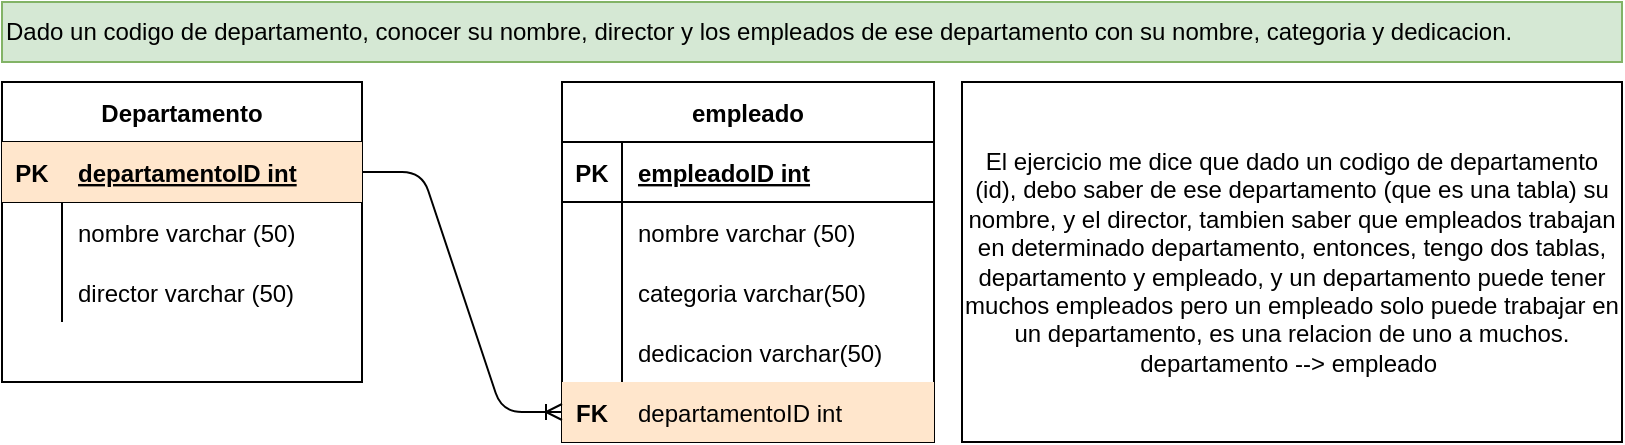 <mxfile version="15.0.4" type="google"><diagram id="ZShlLWiItQsaAWtRZUdH" name="Page-1"><mxGraphModel dx="868" dy="460" grid="1" gridSize="10" guides="1" tooltips="1" connect="1" arrows="1" fold="1" page="1" pageScale="1" pageWidth="827" pageHeight="1169" background="none" math="0" shadow="0"><root><mxCell id="0"/><mxCell id="1" parent="0"/><mxCell id="amr3wcFDNNcTpxJ2HT-3-65" value="Departamento" style="shape=table;startSize=30;container=1;collapsible=1;childLayout=tableLayout;fixedRows=1;rowLines=0;fontStyle=1;align=center;resizeLast=1;" parent="1" vertex="1"><mxGeometry x="10" y="50" width="180" height="150" as="geometry"/></mxCell><mxCell id="amr3wcFDNNcTpxJ2HT-3-66" value="" style="shape=partialRectangle;collapsible=0;dropTarget=0;pointerEvents=0;fillColor=none;top=0;left=0;bottom=1;right=0;points=[[0,0.5],[1,0.5]];portConstraint=eastwest;" parent="amr3wcFDNNcTpxJ2HT-3-65" vertex="1"><mxGeometry y="30" width="180" height="30" as="geometry"/></mxCell><mxCell id="amr3wcFDNNcTpxJ2HT-3-67" value="PK" style="shape=partialRectangle;connectable=0;fillColor=#ffe6cc;top=0;left=0;bottom=0;right=0;fontStyle=1;overflow=hidden;strokeColor=#d79b00;" parent="amr3wcFDNNcTpxJ2HT-3-66" vertex="1"><mxGeometry width="30" height="30" as="geometry"/></mxCell><mxCell id="amr3wcFDNNcTpxJ2HT-3-68" value="departamentoID int" style="shape=partialRectangle;connectable=0;fillColor=#ffe6cc;top=0;left=0;bottom=0;right=0;align=left;spacingLeft=6;fontStyle=5;overflow=hidden;strokeColor=#d79b00;" parent="amr3wcFDNNcTpxJ2HT-3-66" vertex="1"><mxGeometry x="30" width="150" height="30" as="geometry"/></mxCell><mxCell id="amr3wcFDNNcTpxJ2HT-3-69" value="" style="shape=partialRectangle;collapsible=0;dropTarget=0;pointerEvents=0;fillColor=none;top=0;left=0;bottom=0;right=0;points=[[0,0.5],[1,0.5]];portConstraint=eastwest;" parent="amr3wcFDNNcTpxJ2HT-3-65" vertex="1"><mxGeometry y="60" width="180" height="30" as="geometry"/></mxCell><mxCell id="amr3wcFDNNcTpxJ2HT-3-70" value="" style="shape=partialRectangle;connectable=0;fillColor=none;top=0;left=0;bottom=0;right=0;editable=1;overflow=hidden;" parent="amr3wcFDNNcTpxJ2HT-3-69" vertex="1"><mxGeometry width="30" height="30" as="geometry"/></mxCell><mxCell id="amr3wcFDNNcTpxJ2HT-3-71" value="nombre varchar (50)" style="shape=partialRectangle;connectable=0;fillColor=none;top=0;left=0;bottom=0;right=0;align=left;spacingLeft=6;overflow=hidden;" parent="amr3wcFDNNcTpxJ2HT-3-69" vertex="1"><mxGeometry x="30" width="150" height="30" as="geometry"/></mxCell><mxCell id="amr3wcFDNNcTpxJ2HT-3-72" value="" style="shape=partialRectangle;collapsible=0;dropTarget=0;pointerEvents=0;fillColor=none;top=0;left=0;bottom=0;right=0;points=[[0,0.5],[1,0.5]];portConstraint=eastwest;" parent="amr3wcFDNNcTpxJ2HT-3-65" vertex="1"><mxGeometry y="90" width="180" height="30" as="geometry"/></mxCell><mxCell id="amr3wcFDNNcTpxJ2HT-3-73" value="" style="shape=partialRectangle;connectable=0;fillColor=none;top=0;left=0;bottom=0;right=0;editable=1;overflow=hidden;" parent="amr3wcFDNNcTpxJ2HT-3-72" vertex="1"><mxGeometry width="30" height="30" as="geometry"/></mxCell><mxCell id="amr3wcFDNNcTpxJ2HT-3-74" value="director varchar (50)" style="shape=partialRectangle;connectable=0;fillColor=none;top=0;left=0;bottom=0;right=0;align=left;spacingLeft=6;overflow=hidden;" parent="amr3wcFDNNcTpxJ2HT-3-72" vertex="1"><mxGeometry x="30" width="150" height="30" as="geometry"/></mxCell><mxCell id="amr3wcFDNNcTpxJ2HT-3-78" value="empleado" style="shape=table;startSize=30;container=1;collapsible=1;childLayout=tableLayout;fixedRows=1;rowLines=0;fontStyle=1;align=center;resizeLast=1;" parent="1" vertex="1"><mxGeometry x="290" y="50" width="186" height="180" as="geometry"/></mxCell><mxCell id="amr3wcFDNNcTpxJ2HT-3-79" value="" style="shape=partialRectangle;collapsible=0;dropTarget=0;pointerEvents=0;fillColor=none;top=0;left=0;bottom=1;right=0;points=[[0,0.5],[1,0.5]];portConstraint=eastwest;" parent="amr3wcFDNNcTpxJ2HT-3-78" vertex="1"><mxGeometry y="30" width="186" height="30" as="geometry"/></mxCell><mxCell id="amr3wcFDNNcTpxJ2HT-3-80" value="PK" style="shape=partialRectangle;connectable=0;fillColor=none;top=0;left=0;bottom=0;right=0;fontStyle=1;overflow=hidden;" parent="amr3wcFDNNcTpxJ2HT-3-79" vertex="1"><mxGeometry width="30" height="30" as="geometry"/></mxCell><mxCell id="amr3wcFDNNcTpxJ2HT-3-81" value="empleadoID int" style="shape=partialRectangle;connectable=0;fillColor=none;top=0;left=0;bottom=0;right=0;align=left;spacingLeft=6;fontStyle=5;overflow=hidden;" parent="amr3wcFDNNcTpxJ2HT-3-79" vertex="1"><mxGeometry x="30" width="156" height="30" as="geometry"/></mxCell><mxCell id="amr3wcFDNNcTpxJ2HT-3-82" value="" style="shape=partialRectangle;collapsible=0;dropTarget=0;pointerEvents=0;fillColor=none;top=0;left=0;bottom=0;right=0;points=[[0,0.5],[1,0.5]];portConstraint=eastwest;" parent="amr3wcFDNNcTpxJ2HT-3-78" vertex="1"><mxGeometry y="60" width="186" height="30" as="geometry"/></mxCell><mxCell id="amr3wcFDNNcTpxJ2HT-3-83" value="" style="shape=partialRectangle;connectable=0;fillColor=none;top=0;left=0;bottom=0;right=0;editable=1;overflow=hidden;" parent="amr3wcFDNNcTpxJ2HT-3-82" vertex="1"><mxGeometry width="30" height="30" as="geometry"/></mxCell><mxCell id="amr3wcFDNNcTpxJ2HT-3-84" value="nombre varchar (50)" style="shape=partialRectangle;connectable=0;fillColor=none;top=0;left=0;bottom=0;right=0;align=left;spacingLeft=6;overflow=hidden;" parent="amr3wcFDNNcTpxJ2HT-3-82" vertex="1"><mxGeometry x="30" width="156" height="30" as="geometry"/></mxCell><mxCell id="amr3wcFDNNcTpxJ2HT-3-85" value="" style="shape=partialRectangle;collapsible=0;dropTarget=0;pointerEvents=0;fillColor=none;top=0;left=0;bottom=0;right=0;points=[[0,0.5],[1,0.5]];portConstraint=eastwest;" parent="amr3wcFDNNcTpxJ2HT-3-78" vertex="1"><mxGeometry y="90" width="186" height="30" as="geometry"/></mxCell><mxCell id="amr3wcFDNNcTpxJ2HT-3-86" value="" style="shape=partialRectangle;connectable=0;fillColor=none;top=0;left=0;bottom=0;right=0;editable=1;overflow=hidden;" parent="amr3wcFDNNcTpxJ2HT-3-85" vertex="1"><mxGeometry width="30" height="30" as="geometry"/></mxCell><mxCell id="amr3wcFDNNcTpxJ2HT-3-87" value="categoria varchar(50)" style="shape=partialRectangle;connectable=0;fillColor=none;top=0;left=0;bottom=0;right=0;align=left;spacingLeft=6;overflow=hidden;" parent="amr3wcFDNNcTpxJ2HT-3-85" vertex="1"><mxGeometry x="30" width="156" height="30" as="geometry"/></mxCell><mxCell id="amr3wcFDNNcTpxJ2HT-3-88" value="" style="shape=partialRectangle;collapsible=0;dropTarget=0;pointerEvents=0;fillColor=none;top=0;left=0;bottom=0;right=0;points=[[0,0.5],[1,0.5]];portConstraint=eastwest;" parent="amr3wcFDNNcTpxJ2HT-3-78" vertex="1"><mxGeometry y="120" width="186" height="30" as="geometry"/></mxCell><mxCell id="amr3wcFDNNcTpxJ2HT-3-89" value="" style="shape=partialRectangle;connectable=0;fillColor=none;top=0;left=0;bottom=0;right=0;editable=1;overflow=hidden;" parent="amr3wcFDNNcTpxJ2HT-3-88" vertex="1"><mxGeometry width="30" height="30" as="geometry"/></mxCell><mxCell id="amr3wcFDNNcTpxJ2HT-3-90" value="dedicacion varchar(50)" style="shape=partialRectangle;connectable=0;fillColor=none;top=0;left=0;bottom=0;right=0;align=left;spacingLeft=6;overflow=hidden;" parent="amr3wcFDNNcTpxJ2HT-3-88" vertex="1"><mxGeometry x="30" width="156" height="30" as="geometry"/></mxCell><mxCell id="amr3wcFDNNcTpxJ2HT-3-92" value="" style="shape=partialRectangle;collapsible=0;dropTarget=0;pointerEvents=0;fillColor=none;top=0;left=0;bottom=0;right=0;points=[[0,0.5],[1,0.5]];portConstraint=eastwest;" parent="amr3wcFDNNcTpxJ2HT-3-78" vertex="1"><mxGeometry y="150" width="186" height="30" as="geometry"/></mxCell><mxCell id="amr3wcFDNNcTpxJ2HT-3-93" value="FK" style="shape=partialRectangle;connectable=0;fillColor=#ffe6cc;top=0;left=0;bottom=0;right=0;editable=1;overflow=hidden;fontStyle=1;strokeColor=#d79b00;" parent="amr3wcFDNNcTpxJ2HT-3-92" vertex="1"><mxGeometry width="30" height="30" as="geometry"/></mxCell><mxCell id="amr3wcFDNNcTpxJ2HT-3-94" value="departamentoID int" style="shape=partialRectangle;connectable=0;fillColor=#ffe6cc;top=0;left=0;bottom=0;right=0;align=left;spacingLeft=6;overflow=hidden;strokeColor=#d79b00;" parent="amr3wcFDNNcTpxJ2HT-3-92" vertex="1"><mxGeometry x="30" width="156" height="30" as="geometry"/></mxCell><mxCell id="amr3wcFDNNcTpxJ2HT-3-116" value="" style="edgeStyle=entityRelationEdgeStyle;fontSize=12;html=1;endArrow=ERoneToMany;exitX=1;exitY=0.5;exitDx=0;exitDy=0;entryX=0;entryY=0.5;entryDx=0;entryDy=0;" parent="1" source="amr3wcFDNNcTpxJ2HT-3-66" edge="1" target="amr3wcFDNNcTpxJ2HT-3-92"><mxGeometry width="100" height="100" relative="1" as="geometry"><mxPoint x="290" y="320" as="sourcePoint"/><mxPoint x="390" y="220" as="targetPoint"/></mxGeometry></mxCell><mxCell id="lR2hLiBnNdG3j35REL5i-3" value="Dado un codigo de departamento, conocer su nombre, director y los empleados de ese departamento con su nombre, categoria y dedicacion.&amp;nbsp;" style="rounded=0;whiteSpace=wrap;html=1;align=left;fillColor=#d5e8d4;strokeColor=#82b366;" vertex="1" parent="1"><mxGeometry x="10" y="10" width="810" height="30" as="geometry"/></mxCell><mxCell id="lR2hLiBnNdG3j35REL5i-5" value="El ejercicio me dice que dado un codigo de departamento (id), debo saber de ese departamento (que es una tabla) su nombre, y el director, tambien saber que empleados trabajan en determinado departamento, entonces, tengo dos tablas, departamento y empleado, y un departamento puede tener muchos empleados pero un empleado solo puede trabajar en un departamento, es una relacion de uno a muchos.&lt;br&gt;departamento --&amp;gt; empleado&amp;nbsp;" style="rounded=0;whiteSpace=wrap;html=1;" vertex="1" parent="1"><mxGeometry x="490" y="50" width="330" height="180" as="geometry"/></mxCell></root></mxGraphModel></diagram></mxfile>